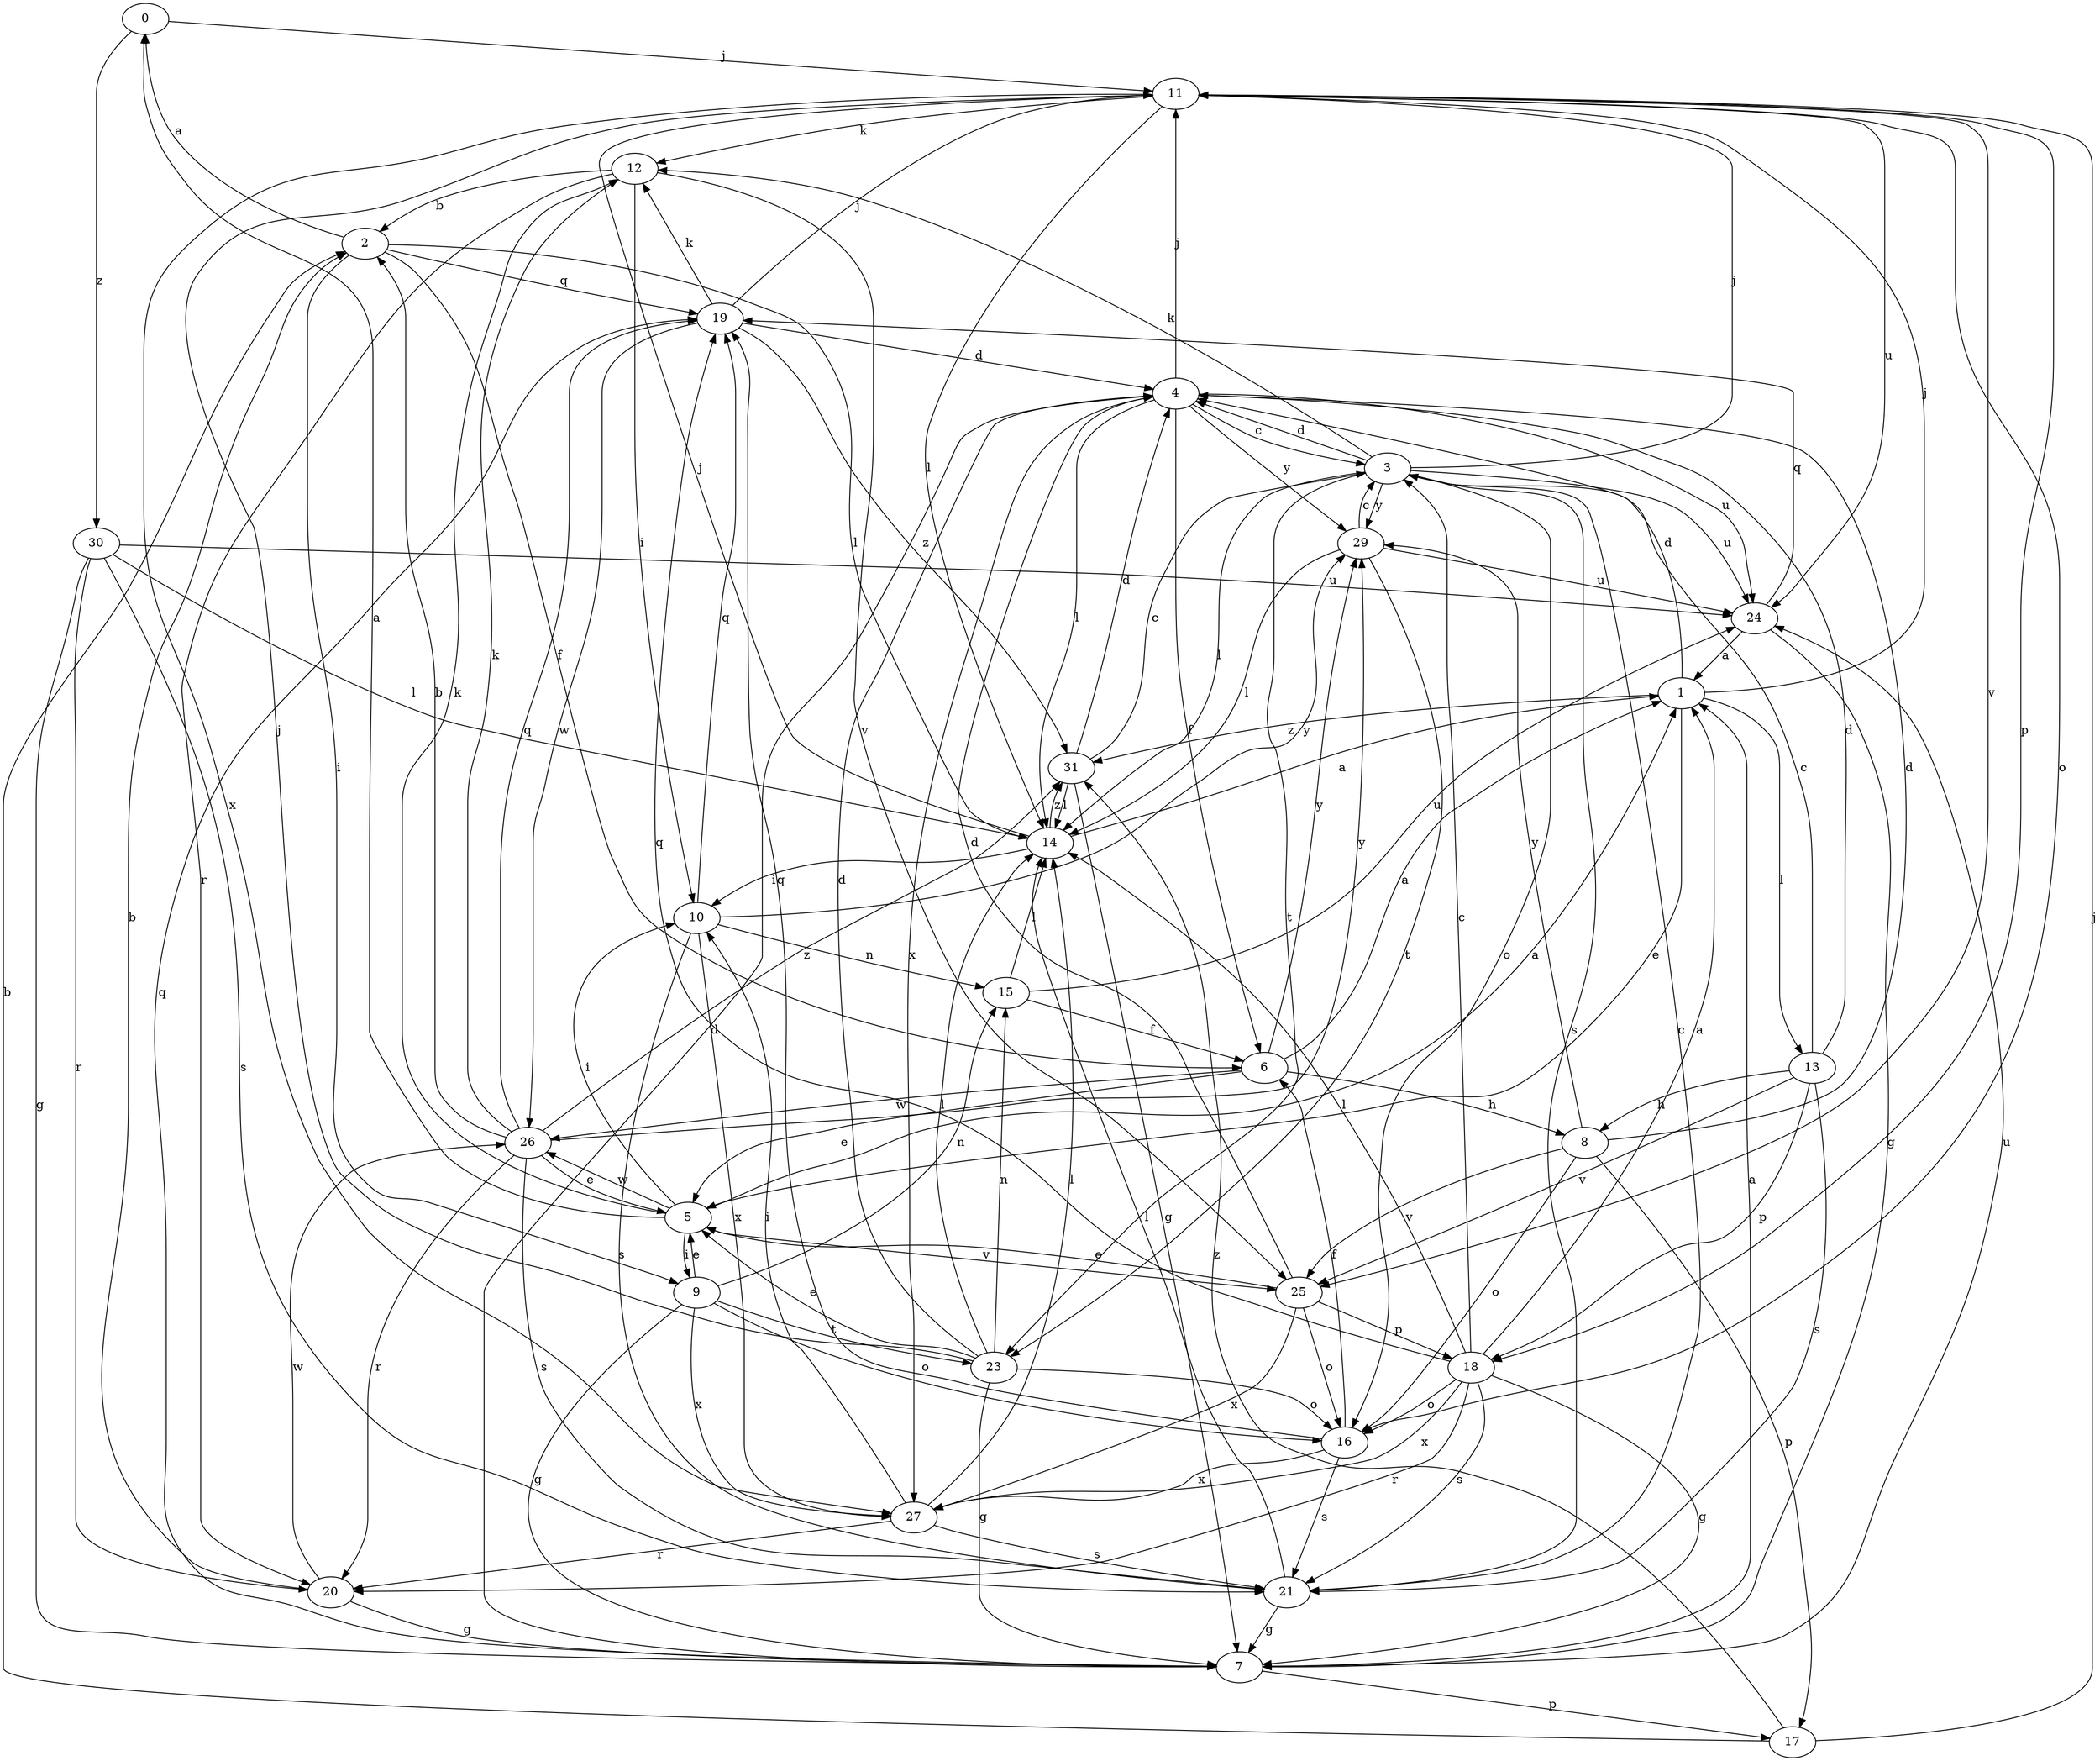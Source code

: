 strict digraph  {
0;
1;
2;
3;
4;
5;
6;
7;
8;
9;
10;
11;
12;
13;
14;
15;
16;
17;
18;
19;
20;
21;
23;
24;
25;
26;
27;
29;
30;
31;
0 -> 11  [label=j];
0 -> 30  [label=z];
1 -> 4  [label=d];
1 -> 5  [label=e];
1 -> 11  [label=j];
1 -> 13  [label=l];
1 -> 31  [label=z];
2 -> 0  [label=a];
2 -> 6  [label=f];
2 -> 9  [label=i];
2 -> 14  [label=l];
2 -> 19  [label=q];
3 -> 4  [label=d];
3 -> 11  [label=j];
3 -> 12  [label=k];
3 -> 14  [label=l];
3 -> 16  [label=o];
3 -> 21  [label=s];
3 -> 23  [label=t];
3 -> 24  [label=u];
3 -> 29  [label=y];
4 -> 3  [label=c];
4 -> 6  [label=f];
4 -> 11  [label=j];
4 -> 14  [label=l];
4 -> 24  [label=u];
4 -> 27  [label=x];
4 -> 29  [label=y];
5 -> 0  [label=a];
5 -> 1  [label=a];
5 -> 9  [label=i];
5 -> 10  [label=i];
5 -> 12  [label=k];
5 -> 25  [label=v];
5 -> 26  [label=w];
6 -> 1  [label=a];
6 -> 5  [label=e];
6 -> 8  [label=h];
6 -> 26  [label=w];
6 -> 29  [label=y];
7 -> 1  [label=a];
7 -> 4  [label=d];
7 -> 17  [label=p];
7 -> 19  [label=q];
7 -> 24  [label=u];
8 -> 4  [label=d];
8 -> 16  [label=o];
8 -> 17  [label=p];
8 -> 25  [label=v];
8 -> 29  [label=y];
9 -> 5  [label=e];
9 -> 7  [label=g];
9 -> 15  [label=n];
9 -> 16  [label=o];
9 -> 23  [label=t];
9 -> 27  [label=x];
10 -> 15  [label=n];
10 -> 19  [label=q];
10 -> 21  [label=s];
10 -> 27  [label=x];
10 -> 29  [label=y];
11 -> 12  [label=k];
11 -> 14  [label=l];
11 -> 16  [label=o];
11 -> 18  [label=p];
11 -> 24  [label=u];
11 -> 25  [label=v];
11 -> 27  [label=x];
12 -> 2  [label=b];
12 -> 10  [label=i];
12 -> 20  [label=r];
12 -> 25  [label=v];
13 -> 3  [label=c];
13 -> 4  [label=d];
13 -> 8  [label=h];
13 -> 18  [label=p];
13 -> 21  [label=s];
13 -> 25  [label=v];
14 -> 1  [label=a];
14 -> 10  [label=i];
14 -> 11  [label=j];
14 -> 31  [label=z];
15 -> 6  [label=f];
15 -> 14  [label=l];
15 -> 24  [label=u];
16 -> 6  [label=f];
16 -> 19  [label=q];
16 -> 21  [label=s];
16 -> 27  [label=x];
17 -> 2  [label=b];
17 -> 11  [label=j];
17 -> 31  [label=z];
18 -> 1  [label=a];
18 -> 3  [label=c];
18 -> 7  [label=g];
18 -> 14  [label=l];
18 -> 16  [label=o];
18 -> 19  [label=q];
18 -> 20  [label=r];
18 -> 21  [label=s];
18 -> 27  [label=x];
19 -> 4  [label=d];
19 -> 11  [label=j];
19 -> 12  [label=k];
19 -> 26  [label=w];
19 -> 31  [label=z];
20 -> 2  [label=b];
20 -> 7  [label=g];
20 -> 26  [label=w];
21 -> 3  [label=c];
21 -> 7  [label=g];
21 -> 14  [label=l];
23 -> 4  [label=d];
23 -> 5  [label=e];
23 -> 7  [label=g];
23 -> 11  [label=j];
23 -> 14  [label=l];
23 -> 15  [label=n];
23 -> 16  [label=o];
24 -> 1  [label=a];
24 -> 7  [label=g];
24 -> 19  [label=q];
25 -> 4  [label=d];
25 -> 5  [label=e];
25 -> 16  [label=o];
25 -> 18  [label=p];
25 -> 27  [label=x];
26 -> 2  [label=b];
26 -> 5  [label=e];
26 -> 12  [label=k];
26 -> 19  [label=q];
26 -> 20  [label=r];
26 -> 21  [label=s];
26 -> 29  [label=y];
26 -> 31  [label=z];
27 -> 10  [label=i];
27 -> 14  [label=l];
27 -> 20  [label=r];
27 -> 21  [label=s];
29 -> 3  [label=c];
29 -> 14  [label=l];
29 -> 23  [label=t];
29 -> 24  [label=u];
30 -> 7  [label=g];
30 -> 14  [label=l];
30 -> 20  [label=r];
30 -> 21  [label=s];
30 -> 24  [label=u];
31 -> 3  [label=c];
31 -> 4  [label=d];
31 -> 7  [label=g];
31 -> 14  [label=l];
}
